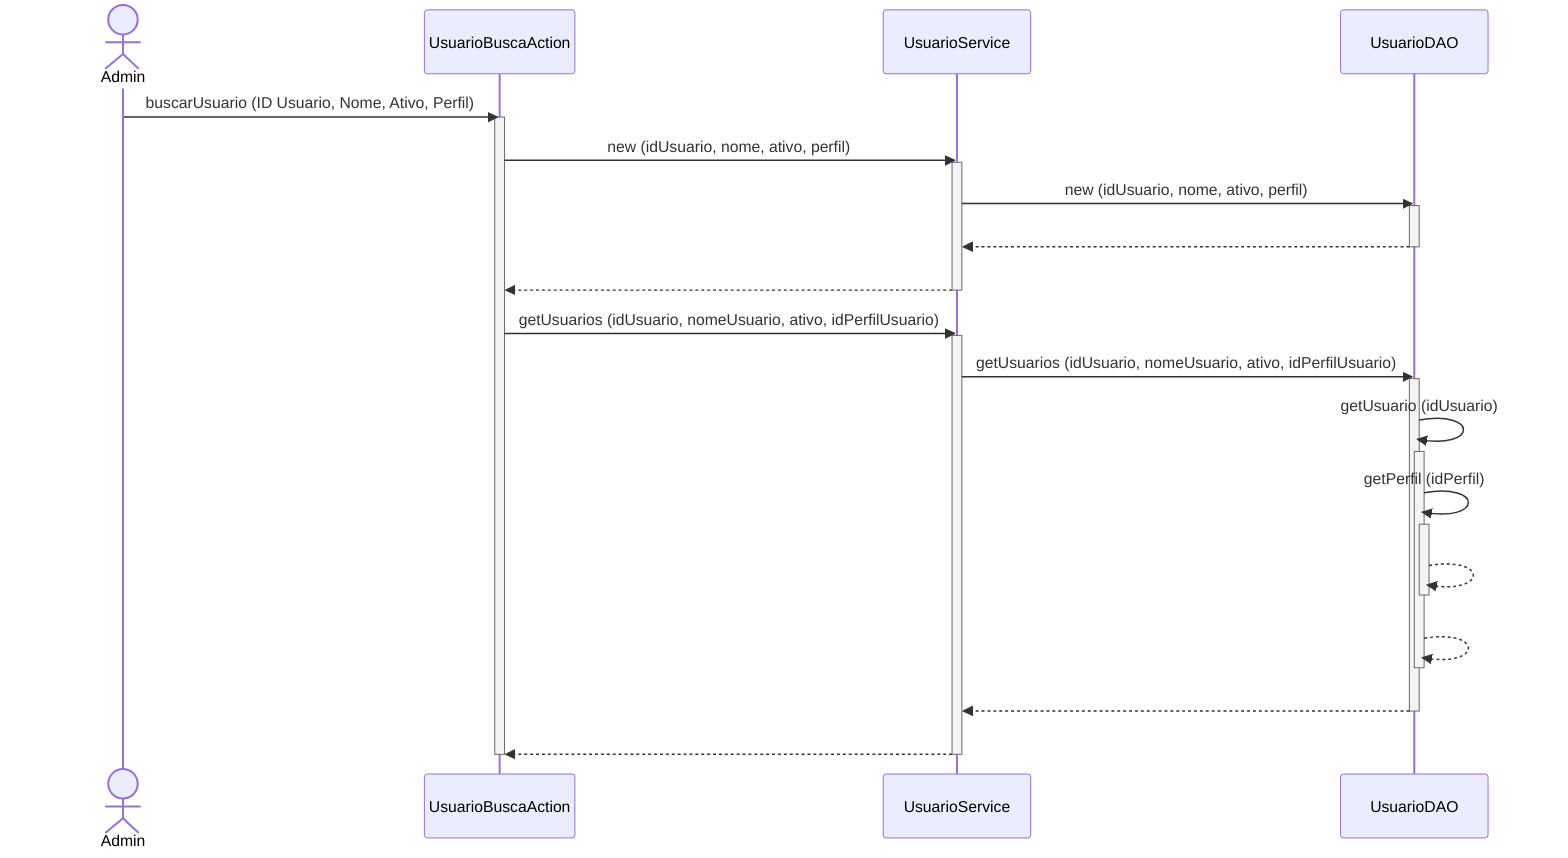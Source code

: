 sequenceDiagram
actor A as Admin
A ->> UsuarioBuscaAction : buscarUsuario (ID Usuario, Nome, Ativo, Perfil)
activate UsuarioBuscaAction
UsuarioBuscaAction ->> UsuarioService : new (idUsuario, nome, ativo, perfil)
activate UsuarioService
UsuarioService ->> UsuarioDAO : new (idUsuario, nome, ativo, perfil)
activate UsuarioDAO
UsuarioDAO -->> UsuarioService : #32; 
deactivate UsuarioDAO
UsuarioService -->> UsuarioBuscaAction : #32; 
deactivate UsuarioService
UsuarioBuscaAction ->> UsuarioService : getUsuarios (idUsuario, nomeUsuario, ativo, idPerfilUsuario)
activate UsuarioService
UsuarioService ->> UsuarioDAO : getUsuarios (idUsuario, nomeUsuario, ativo, idPerfilUsuario)
activate UsuarioDAO
UsuarioDAO ->> UsuarioDAO : getUsuario (idUsuario)
activate UsuarioDAO
UsuarioDAO ->> UsuarioDAO : getPerfil (idPerfil)
activate UsuarioDAO
UsuarioDAO -->> UsuarioDAO : #32; 
deactivate UsuarioDAO
UsuarioDAO -->> UsuarioDAO : #32; 
deactivate UsuarioDAO
UsuarioDAO -->> UsuarioService : #32; 
deactivate UsuarioDAO
UsuarioService -->> UsuarioBuscaAction : #32; 
deactivate UsuarioService
deactivate UsuarioBuscaAction